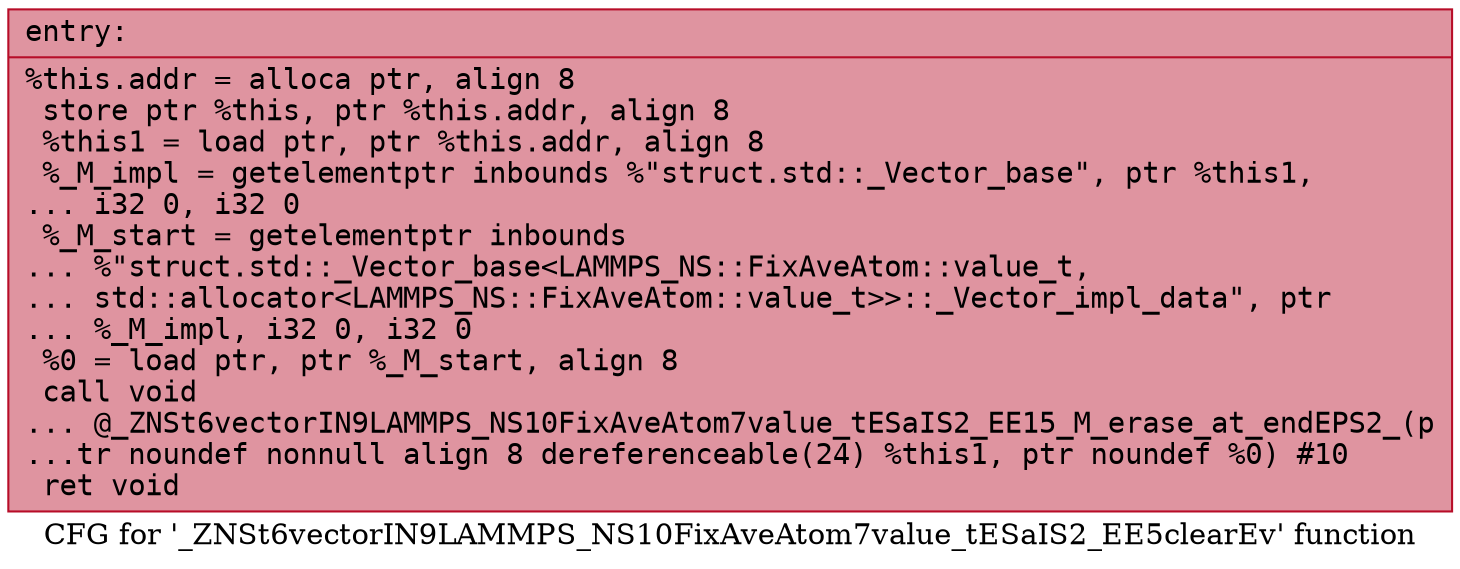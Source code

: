 digraph "CFG for '_ZNSt6vectorIN9LAMMPS_NS10FixAveAtom7value_tESaIS2_EE5clearEv' function" {
	label="CFG for '_ZNSt6vectorIN9LAMMPS_NS10FixAveAtom7value_tESaIS2_EE5clearEv' function";

	Node0x55d0866a2710 [shape=record,color="#b70d28ff", style=filled, fillcolor="#b70d2870" fontname="Courier",label="{entry:\l|  %this.addr = alloca ptr, align 8\l  store ptr %this, ptr %this.addr, align 8\l  %this1 = load ptr, ptr %this.addr, align 8\l  %_M_impl = getelementptr inbounds %\"struct.std::_Vector_base\", ptr %this1,\l... i32 0, i32 0\l  %_M_start = getelementptr inbounds\l... %\"struct.std::_Vector_base\<LAMMPS_NS::FixAveAtom::value_t,\l... std::allocator\<LAMMPS_NS::FixAveAtom::value_t\>\>::_Vector_impl_data\", ptr\l... %_M_impl, i32 0, i32 0\l  %0 = load ptr, ptr %_M_start, align 8\l  call void\l... @_ZNSt6vectorIN9LAMMPS_NS10FixAveAtom7value_tESaIS2_EE15_M_erase_at_endEPS2_(p\l...tr noundef nonnull align 8 dereferenceable(24) %this1, ptr noundef %0) #10\l  ret void\l}"];
}

